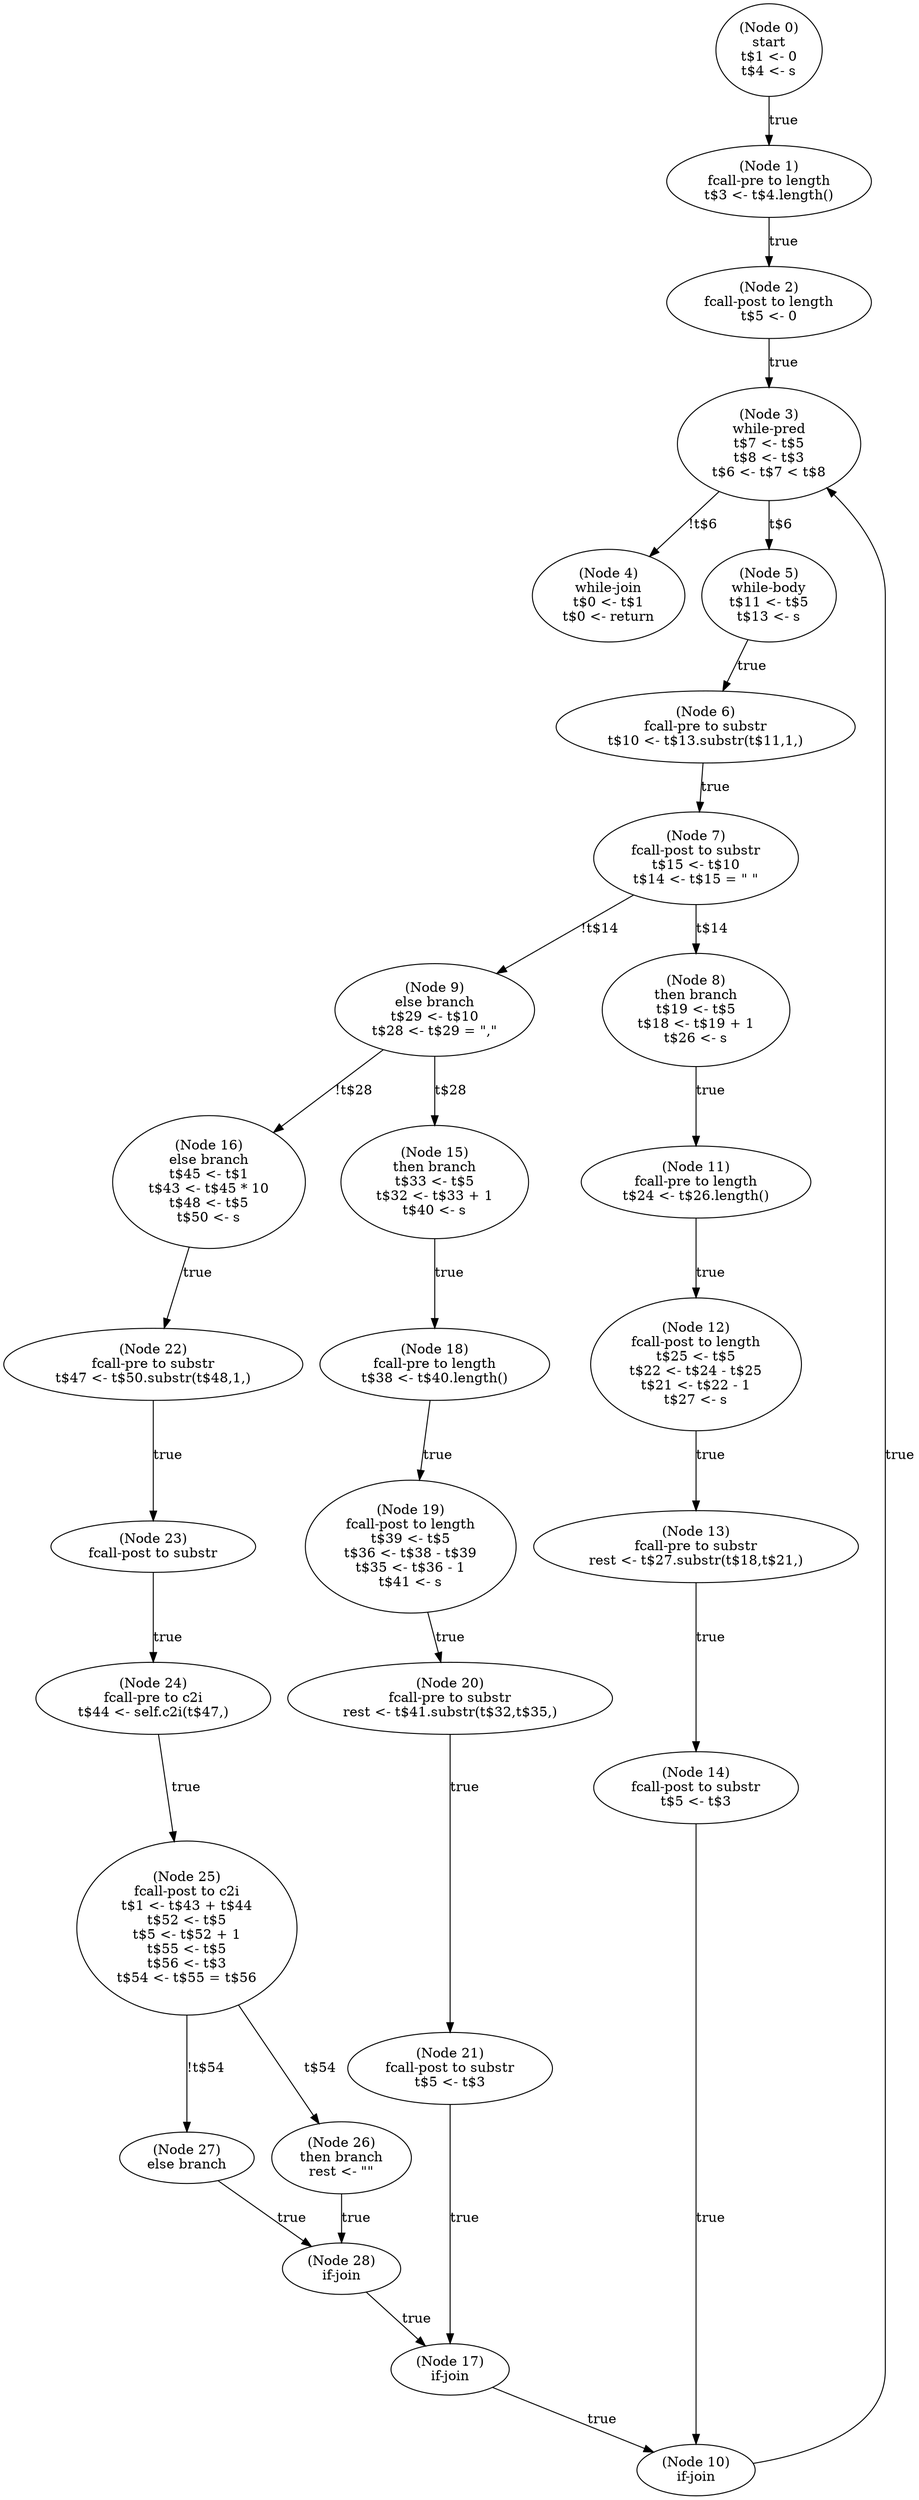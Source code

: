 digraph a2i_aux_post {
  n0 [label="(Node 0)\nstart\nt$1 <- 0\nt$4 <- s\n"];
 n0 -> n1 [label="true"];
  n1 [label="(Node 1)\nfcall-pre to length\nt$3 <- t$4.length()\n"];
 n1 -> n2 [label="true"];
  n2 [label="(Node 2)\nfcall-post to length\nt$5 <- 0\n"];
 n2 -> n3 [label="true"];
  n3 [label="(Node 3)\nwhile-pred\nt$7 <- t$5\nt$8 <- t$3\nt$6 <- t$7 < t$8\n"];
 n3 -> n4 [label="!t$6"];
 n3 -> n5 [label="t$6"];
  n4 [label="(Node 4)\nwhile-join\nt$0 <- t$1\nt$0 <- return\n"];
  n5 [label="(Node 5)\nwhile-body\nt$11 <- t$5\nt$13 <- s\n"];
 n5 -> n6 [label="true"];
  n6 [label="(Node 6)\nfcall-pre to substr\nt$10 <- t$13.substr(t$11,1,)\n"];
 n6 -> n7 [label="true"];
  n7 [label="(Node 7)\nfcall-post to substr\nt$15 <- t$10\nt$14 <- t$15 = \" \"\n"];
 n7 -> n9 [label="!t$14"];
 n7 -> n8 [label="t$14"];
  n8 [label="(Node 8)\nthen branch\nt$19 <- t$5\nt$18 <- t$19 + 1\nt$26 <- s\n"];
 n8 -> n11 [label="true"];
  n9 [label="(Node 9)\nelse branch\nt$29 <- t$10\nt$28 <- t$29 = \",\"\n"];
 n9 -> n16 [label="!t$28"];
 n9 -> n15 [label="t$28"];
  n10 [label="(Node 10)\nif-join\n"];
 n10 -> n3 [label="true"];
  n11 [label="(Node 11)\nfcall-pre to length\nt$24 <- t$26.length()\n"];
 n11 -> n12 [label="true"];
  n12 [label="(Node 12)\nfcall-post to length\nt$25 <- t$5\nt$22 <- t$24 - t$25\nt$21 <- t$22 - 1\nt$27 <- s\n"];
 n12 -> n13 [label="true"];
  n13 [label="(Node 13)\nfcall-pre to substr\nrest <- t$27.substr(t$18,t$21,)\n"];
 n13 -> n14 [label="true"];
  n14 [label="(Node 14)\nfcall-post to substr\nt$5 <- t$3\n"];
 n14 -> n10 [label="true"];
  n15 [label="(Node 15)\nthen branch\nt$33 <- t$5\nt$32 <- t$33 + 1\nt$40 <- s\n"];
 n15 -> n18 [label="true"];
  n16 [label="(Node 16)\nelse branch\nt$45 <- t$1\nt$43 <- t$45 * 10\nt$48 <- t$5\nt$50 <- s\n"];
 n16 -> n22 [label="true"];
  n17 [label="(Node 17)\nif-join\n"];
 n17 -> n10 [label="true"];
  n18 [label="(Node 18)\nfcall-pre to length\nt$38 <- t$40.length()\n"];
 n18 -> n19 [label="true"];
  n19 [label="(Node 19)\nfcall-post to length\nt$39 <- t$5\nt$36 <- t$38 - t$39\nt$35 <- t$36 - 1\nt$41 <- s\n"];
 n19 -> n20 [label="true"];
  n20 [label="(Node 20)\nfcall-pre to substr\nrest <- t$41.substr(t$32,t$35,)\n"];
 n20 -> n21 [label="true"];
  n21 [label="(Node 21)\nfcall-post to substr\nt$5 <- t$3\n"];
 n21 -> n17 [label="true"];
  n22 [label="(Node 22)\nfcall-pre to substr\nt$47 <- t$50.substr(t$48,1,)\n"];
 n22 -> n23 [label="true"];
  n23 [label="(Node 23)\nfcall-post to substr\n"];
 n23 -> n24 [label="true"];
  n24 [label="(Node 24)\nfcall-pre to c2i\nt$44 <- self.c2i(t$47,)\n"];
 n24 -> n25 [label="true"];
  n25 [label="(Node 25)\nfcall-post to c2i\nt$1 <- t$43 + t$44\nt$52 <- t$5\nt$5 <- t$52 + 1\nt$55 <- t$5\nt$56 <- t$3\nt$54 <- t$55 = t$56\n"];
 n25 -> n27 [label="!t$54"];
 n25 -> n26 [label="t$54"];
  n26 [label="(Node 26)\nthen branch\nrest <- \"\"\n"];
 n26 -> n28 [label="true"];
  n27 [label="(Node 27)\nelse branch\n"];
 n27 -> n28 [label="true"];
  n28 [label="(Node 28)\nif-join\n"];
 n28 -> n17 [label="true"];
}
